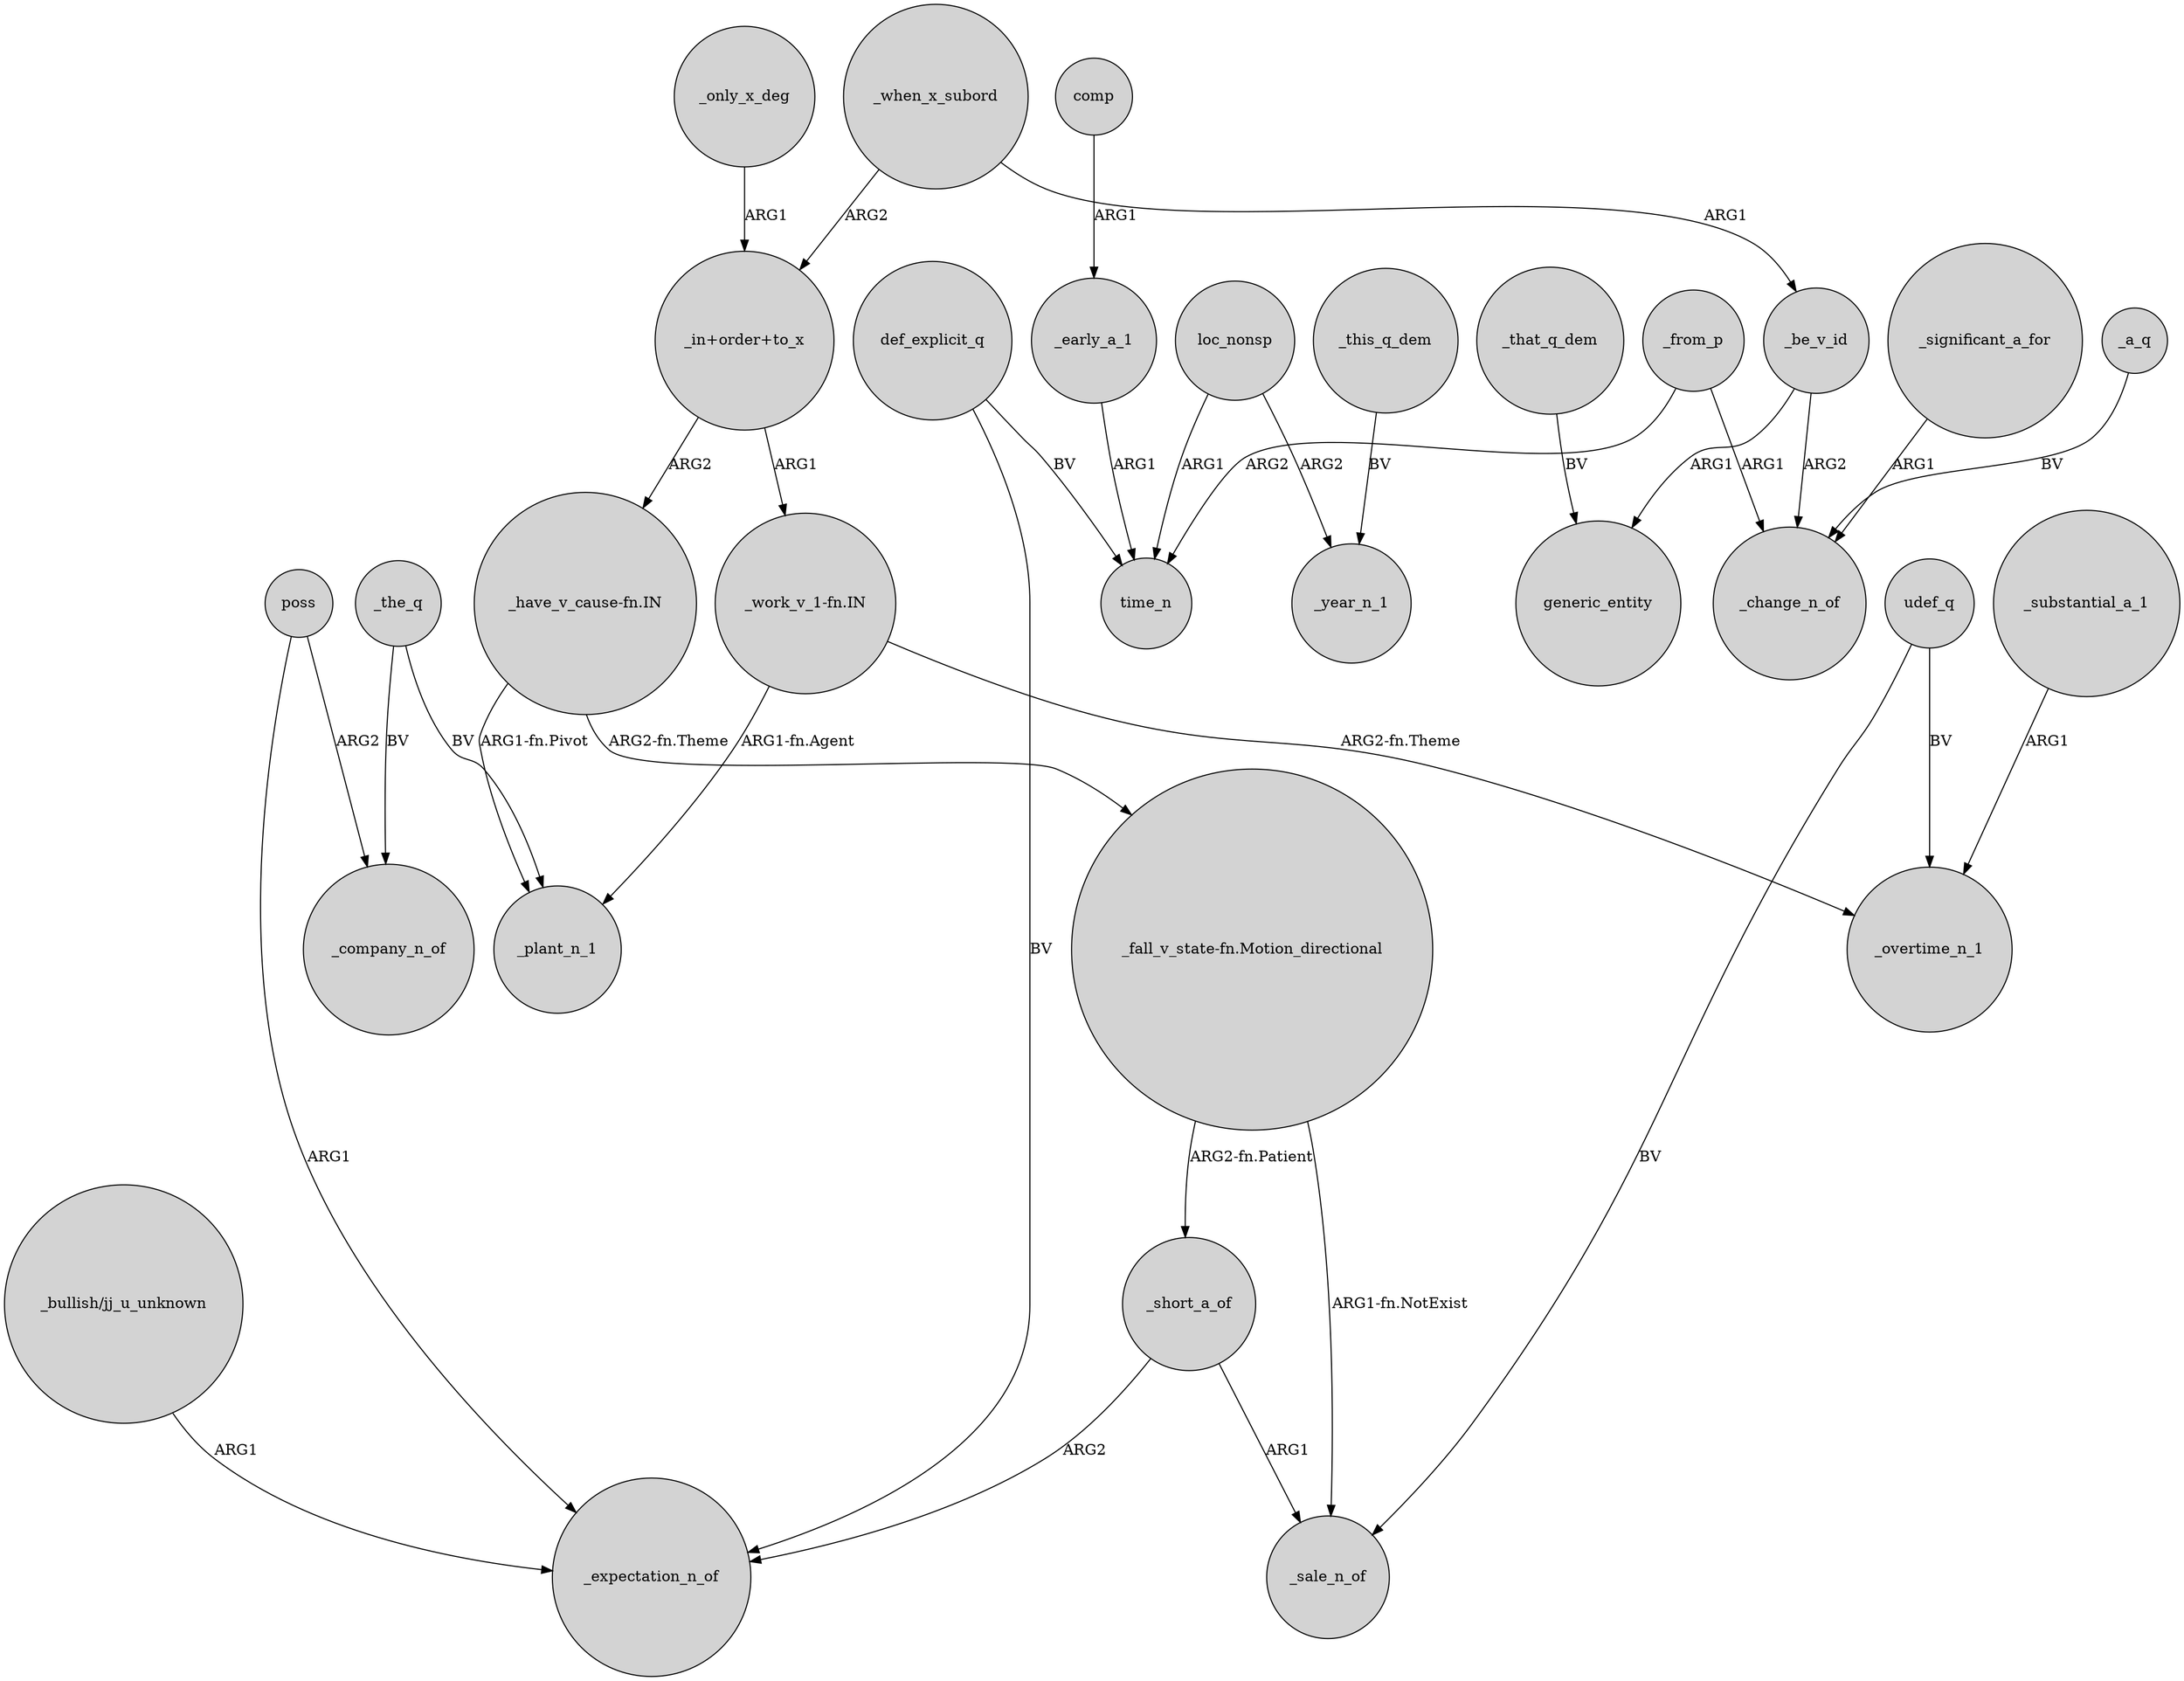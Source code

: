 digraph {
	node [shape=circle style=filled]
	"_in+order+to_x" -> "_work_v_1-fn.IN" [label=ARG1]
	poss -> _expectation_n_of [label=ARG1]
	_that_q_dem -> generic_entity [label=BV]
	def_explicit_q -> time_n [label=BV]
	_the_q -> _plant_n_1 [label=BV]
	"_have_v_cause-fn.IN" -> _plant_n_1 [label="ARG1-fn.Pivot"]
	_substantial_a_1 -> _overtime_n_1 [label=ARG1]
	"_have_v_cause-fn.IN" -> "_fall_v_state-fn.Motion_directional" [label="ARG2-fn.Theme"]
	"_work_v_1-fn.IN" -> _overtime_n_1 [label="ARG2-fn.Theme"]
	"_work_v_1-fn.IN" -> _plant_n_1 [label="ARG1-fn.Agent"]
	_be_v_id -> generic_entity [label=ARG1]
	_from_p -> _change_n_of [label=ARG1]
	loc_nonsp -> time_n [label=ARG1]
	_be_v_id -> _change_n_of [label=ARG2]
	def_explicit_q -> _expectation_n_of [label=BV]
	_the_q -> _company_n_of [label=BV]
	_only_x_deg -> "_in+order+to_x" [label=ARG1]
	_short_a_of -> _sale_n_of [label=ARG1]
	_from_p -> time_n [label=ARG2]
	loc_nonsp -> _year_n_1 [label=ARG2]
	"_fall_v_state-fn.Motion_directional" -> _short_a_of [label="ARG2-fn.Patient"]
	udef_q -> _sale_n_of [label=BV]
	_early_a_1 -> time_n [label=ARG1]
	_short_a_of -> _expectation_n_of [label=ARG2]
	_when_x_subord -> "_in+order+to_x" [label=ARG2]
	poss -> _company_n_of [label=ARG2]
	"_bullish/jj_u_unknown" -> _expectation_n_of [label=ARG1]
	"_fall_v_state-fn.Motion_directional" -> _sale_n_of [label="ARG1-fn.NotExist"]
	_when_x_subord -> _be_v_id [label=ARG1]
	_a_q -> _change_n_of [label=BV]
	"_in+order+to_x" -> "_have_v_cause-fn.IN" [label=ARG2]
	comp -> _early_a_1 [label=ARG1]
	_significant_a_for -> _change_n_of [label=ARG1]
	udef_q -> _overtime_n_1 [label=BV]
	_this_q_dem -> _year_n_1 [label=BV]
}
